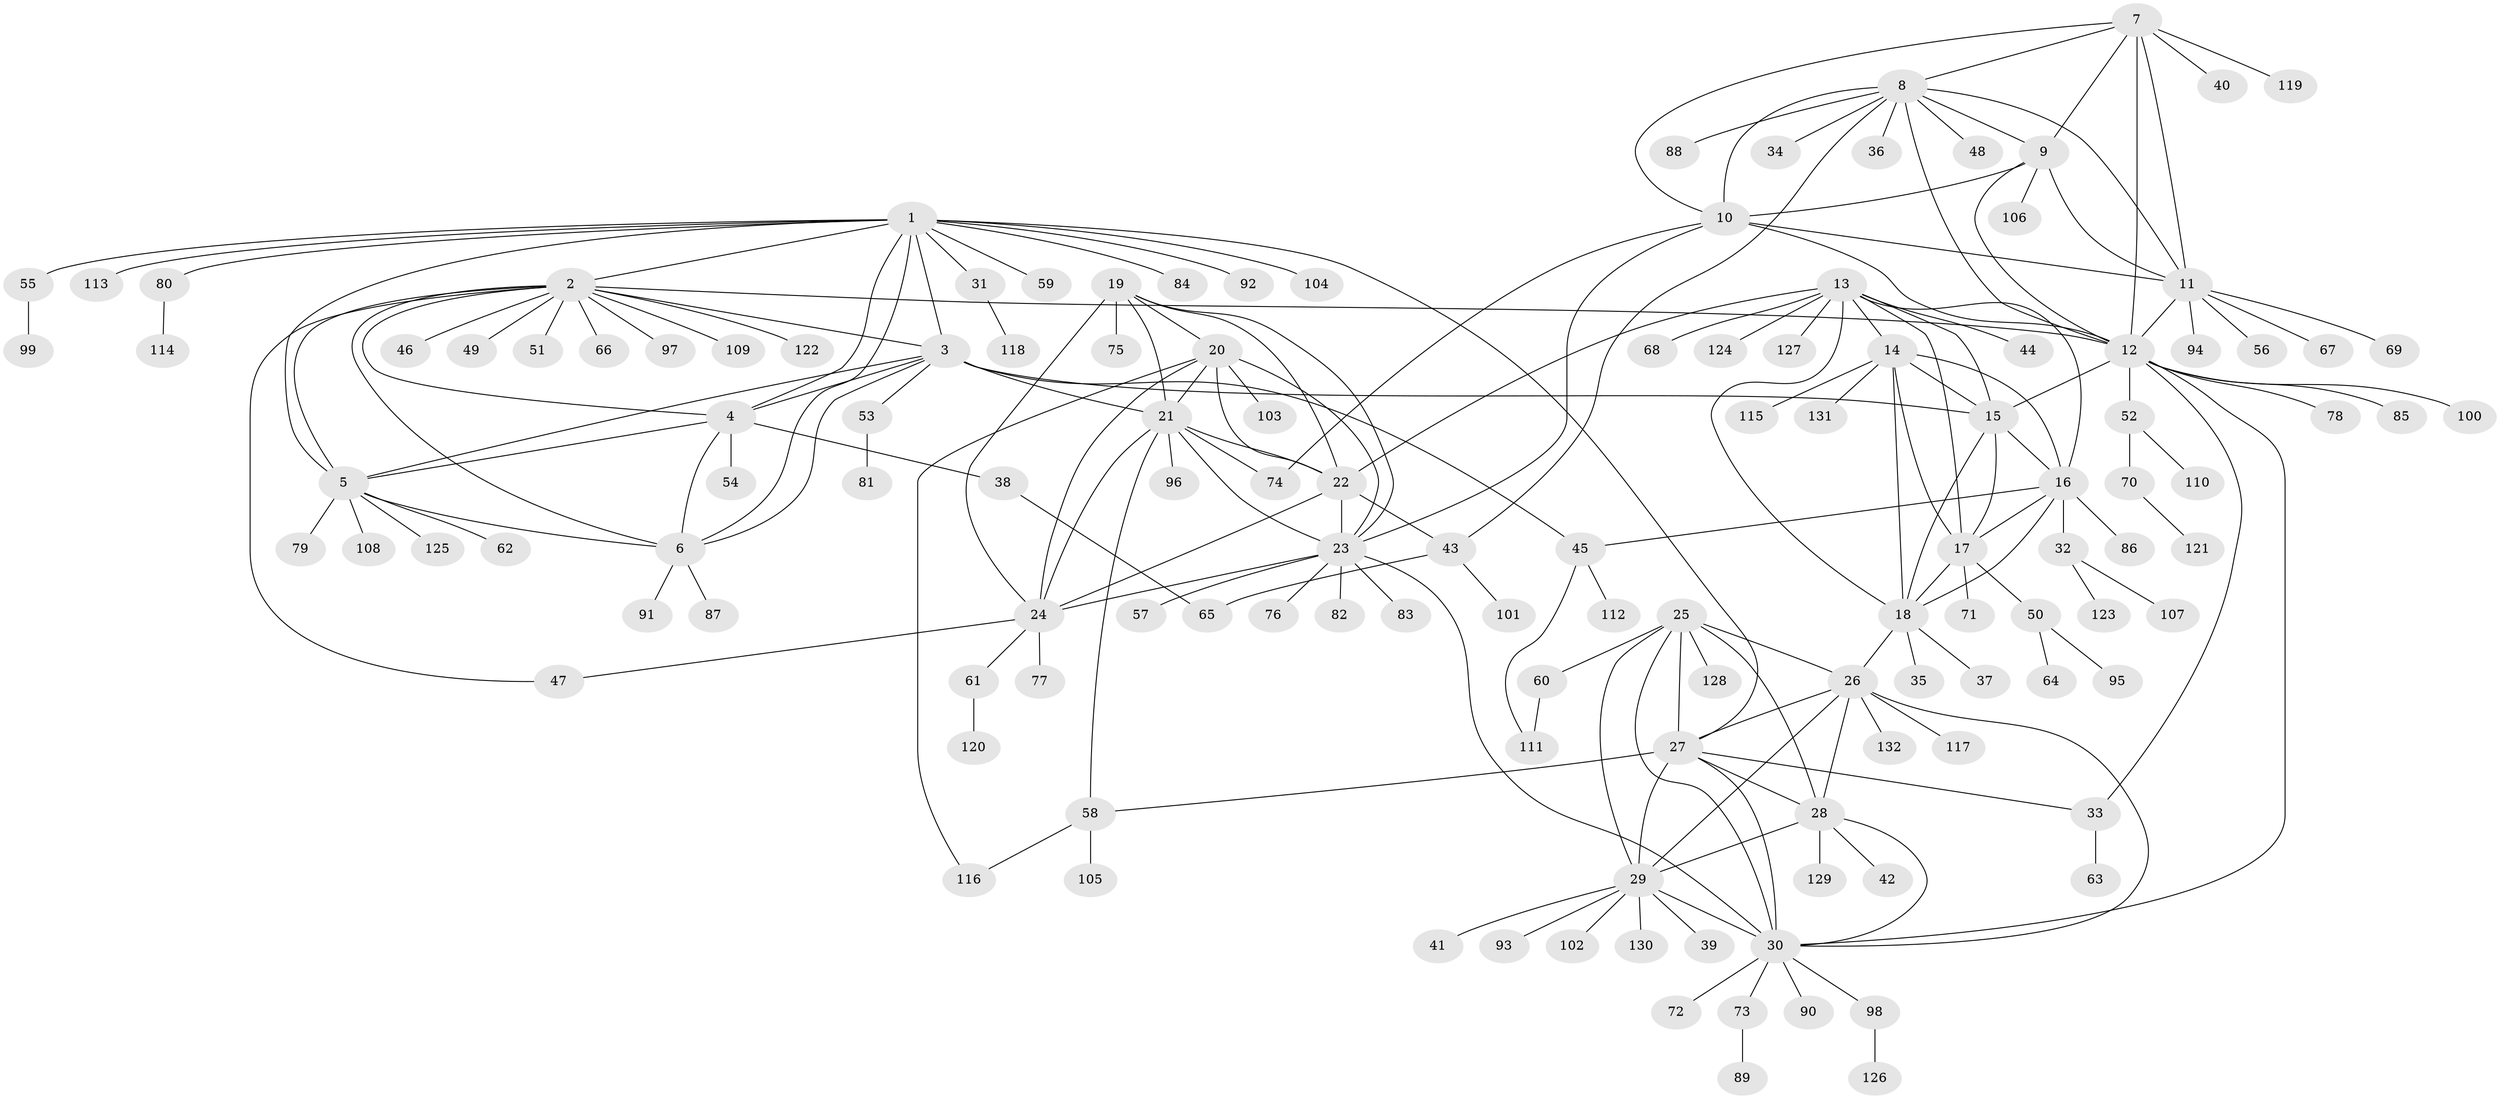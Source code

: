 // Generated by graph-tools (version 1.1) at 2025/55/03/09/25 04:55:13]
// undirected, 132 vertices, 196 edges
graph export_dot {
graph [start="1"]
  node [color=gray90,style=filled];
  1;
  2;
  3;
  4;
  5;
  6;
  7;
  8;
  9;
  10;
  11;
  12;
  13;
  14;
  15;
  16;
  17;
  18;
  19;
  20;
  21;
  22;
  23;
  24;
  25;
  26;
  27;
  28;
  29;
  30;
  31;
  32;
  33;
  34;
  35;
  36;
  37;
  38;
  39;
  40;
  41;
  42;
  43;
  44;
  45;
  46;
  47;
  48;
  49;
  50;
  51;
  52;
  53;
  54;
  55;
  56;
  57;
  58;
  59;
  60;
  61;
  62;
  63;
  64;
  65;
  66;
  67;
  68;
  69;
  70;
  71;
  72;
  73;
  74;
  75;
  76;
  77;
  78;
  79;
  80;
  81;
  82;
  83;
  84;
  85;
  86;
  87;
  88;
  89;
  90;
  91;
  92;
  93;
  94;
  95;
  96;
  97;
  98;
  99;
  100;
  101;
  102;
  103;
  104;
  105;
  106;
  107;
  108;
  109;
  110;
  111;
  112;
  113;
  114;
  115;
  116;
  117;
  118;
  119;
  120;
  121;
  122;
  123;
  124;
  125;
  126;
  127;
  128;
  129;
  130;
  131;
  132;
  1 -- 2;
  1 -- 3;
  1 -- 4;
  1 -- 5;
  1 -- 6;
  1 -- 27;
  1 -- 31;
  1 -- 55;
  1 -- 59;
  1 -- 80;
  1 -- 84;
  1 -- 92;
  1 -- 104;
  1 -- 113;
  2 -- 3;
  2 -- 4;
  2 -- 5;
  2 -- 6;
  2 -- 12;
  2 -- 46;
  2 -- 47;
  2 -- 49;
  2 -- 51;
  2 -- 66;
  2 -- 97;
  2 -- 109;
  2 -- 122;
  3 -- 4;
  3 -- 5;
  3 -- 6;
  3 -- 15;
  3 -- 21;
  3 -- 45;
  3 -- 53;
  4 -- 5;
  4 -- 6;
  4 -- 38;
  4 -- 54;
  5 -- 6;
  5 -- 62;
  5 -- 79;
  5 -- 108;
  5 -- 125;
  6 -- 87;
  6 -- 91;
  7 -- 8;
  7 -- 9;
  7 -- 10;
  7 -- 11;
  7 -- 12;
  7 -- 40;
  7 -- 119;
  8 -- 9;
  8 -- 10;
  8 -- 11;
  8 -- 12;
  8 -- 34;
  8 -- 36;
  8 -- 43;
  8 -- 48;
  8 -- 88;
  9 -- 10;
  9 -- 11;
  9 -- 12;
  9 -- 106;
  10 -- 11;
  10 -- 12;
  10 -- 23;
  10 -- 74;
  11 -- 12;
  11 -- 56;
  11 -- 67;
  11 -- 69;
  11 -- 94;
  12 -- 15;
  12 -- 30;
  12 -- 33;
  12 -- 52;
  12 -- 78;
  12 -- 85;
  12 -- 100;
  13 -- 14;
  13 -- 15;
  13 -- 16;
  13 -- 17;
  13 -- 18;
  13 -- 22;
  13 -- 44;
  13 -- 68;
  13 -- 124;
  13 -- 127;
  14 -- 15;
  14 -- 16;
  14 -- 17;
  14 -- 18;
  14 -- 115;
  14 -- 131;
  15 -- 16;
  15 -- 17;
  15 -- 18;
  16 -- 17;
  16 -- 18;
  16 -- 32;
  16 -- 45;
  16 -- 86;
  17 -- 18;
  17 -- 50;
  17 -- 71;
  18 -- 26;
  18 -- 35;
  18 -- 37;
  19 -- 20;
  19 -- 21;
  19 -- 22;
  19 -- 23;
  19 -- 24;
  19 -- 75;
  20 -- 21;
  20 -- 22;
  20 -- 23;
  20 -- 24;
  20 -- 103;
  20 -- 116;
  21 -- 22;
  21 -- 23;
  21 -- 24;
  21 -- 58;
  21 -- 74;
  21 -- 96;
  22 -- 23;
  22 -- 24;
  22 -- 43;
  23 -- 24;
  23 -- 30;
  23 -- 57;
  23 -- 76;
  23 -- 82;
  23 -- 83;
  24 -- 47;
  24 -- 61;
  24 -- 77;
  25 -- 26;
  25 -- 27;
  25 -- 28;
  25 -- 29;
  25 -- 30;
  25 -- 60;
  25 -- 128;
  26 -- 27;
  26 -- 28;
  26 -- 29;
  26 -- 30;
  26 -- 117;
  26 -- 132;
  27 -- 28;
  27 -- 29;
  27 -- 30;
  27 -- 33;
  27 -- 58;
  28 -- 29;
  28 -- 30;
  28 -- 42;
  28 -- 129;
  29 -- 30;
  29 -- 39;
  29 -- 41;
  29 -- 93;
  29 -- 102;
  29 -- 130;
  30 -- 72;
  30 -- 73;
  30 -- 90;
  30 -- 98;
  31 -- 118;
  32 -- 107;
  32 -- 123;
  33 -- 63;
  38 -- 65;
  43 -- 65;
  43 -- 101;
  45 -- 111;
  45 -- 112;
  50 -- 64;
  50 -- 95;
  52 -- 70;
  52 -- 110;
  53 -- 81;
  55 -- 99;
  58 -- 105;
  58 -- 116;
  60 -- 111;
  61 -- 120;
  70 -- 121;
  73 -- 89;
  80 -- 114;
  98 -- 126;
}
